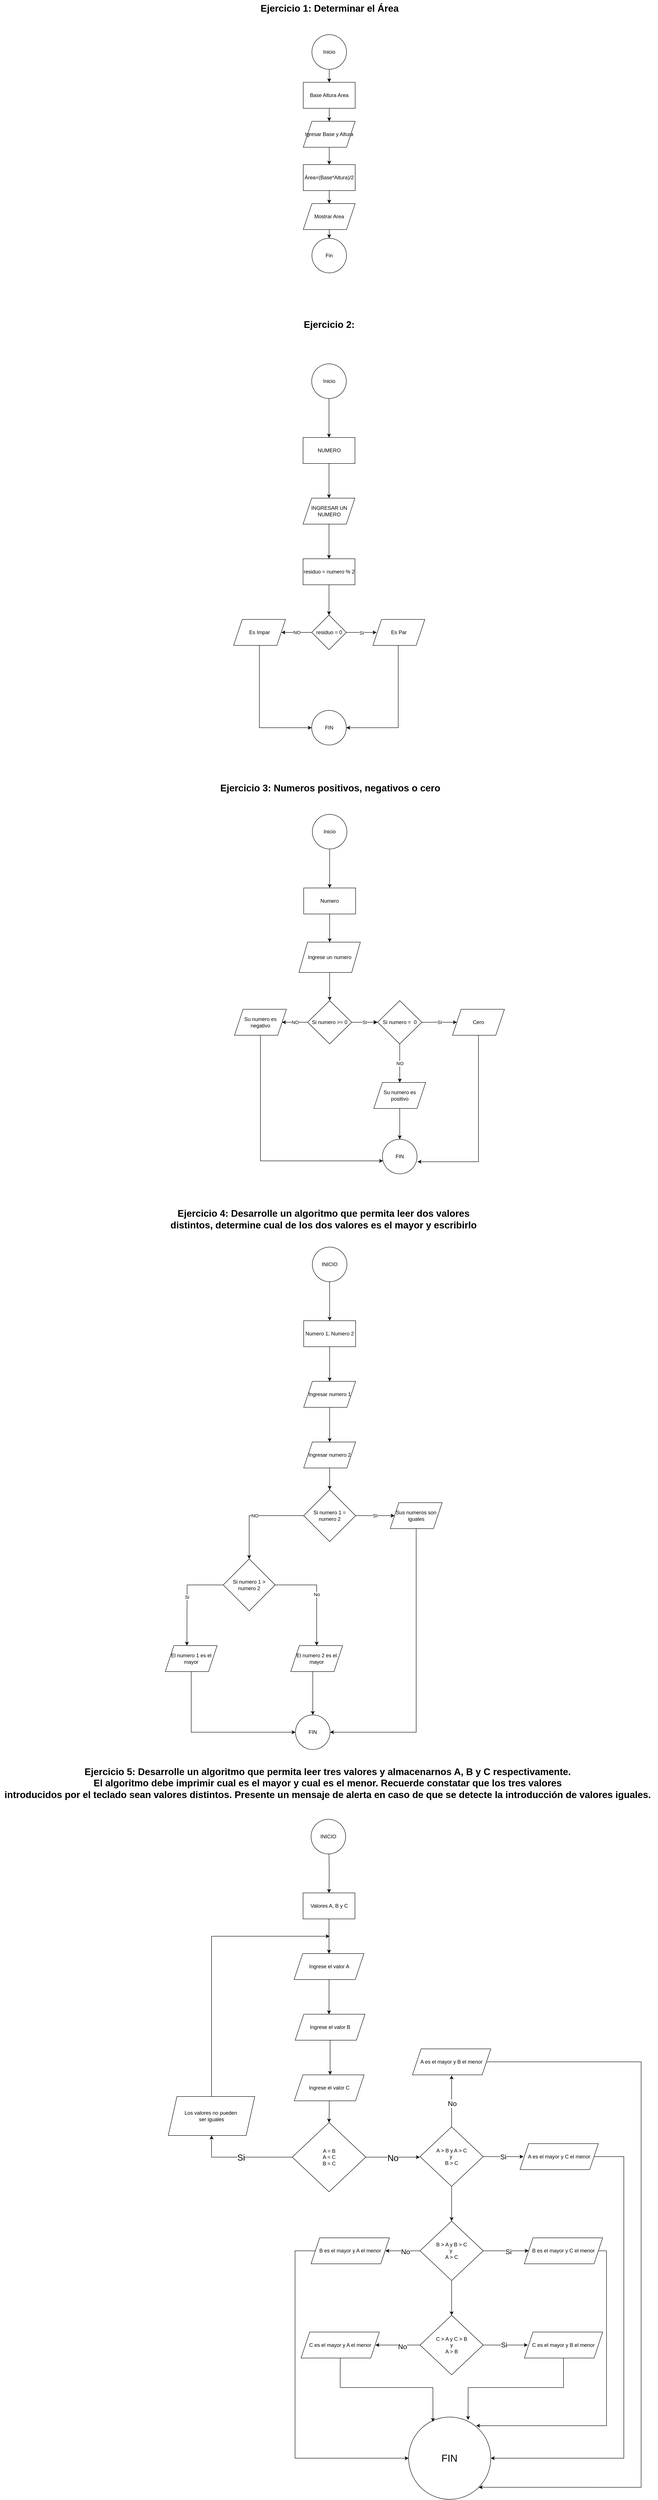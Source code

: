 <mxfile version="24.7.16">
  <diagram name="Página-1" id="diP-O9pLG7JxzAGupc3B">
    <mxGraphModel dx="1437" dy="1999" grid="1" gridSize="10" guides="1" tooltips="1" connect="1" arrows="1" fold="1" page="1" pageScale="1" pageWidth="827" pageHeight="1169" math="0" shadow="0">
      <root>
        <mxCell id="0" />
        <mxCell id="1" parent="0" />
        <mxCell id="6evMOSts6bq80Mxan7AQ-4" value="" style="edgeStyle=orthogonalEdgeStyle;rounded=0;orthogonalLoop=1;jettySize=auto;html=1;" parent="1" source="6evMOSts6bq80Mxan7AQ-2" target="6evMOSts6bq80Mxan7AQ-3" edge="1">
          <mxGeometry relative="1" as="geometry" />
        </mxCell>
        <mxCell id="6evMOSts6bq80Mxan7AQ-2" value="&lt;font style=&quot;vertical-align: inherit;&quot;&gt;&lt;font style=&quot;vertical-align: inherit;&quot;&gt;Inicio&lt;/font&gt;&lt;/font&gt;" style="ellipse;whiteSpace=wrap;html=1;aspect=fixed;" parent="1" vertex="1">
          <mxGeometry x="799" y="-1040" width="80" height="80" as="geometry" />
        </mxCell>
        <mxCell id="6evMOSts6bq80Mxan7AQ-6" value="" style="edgeStyle=orthogonalEdgeStyle;rounded=0;orthogonalLoop=1;jettySize=auto;html=1;" parent="1" source="6evMOSts6bq80Mxan7AQ-3" target="6evMOSts6bq80Mxan7AQ-5" edge="1">
          <mxGeometry relative="1" as="geometry" />
        </mxCell>
        <mxCell id="6evMOSts6bq80Mxan7AQ-3" value="&lt;font style=&quot;vertical-align: inherit;&quot;&gt;&lt;font style=&quot;vertical-align: inherit;&quot;&gt;Base Altura Area&lt;/font&gt;&lt;/font&gt;" style="whiteSpace=wrap;html=1;" parent="1" vertex="1">
          <mxGeometry x="779" y="-930" width="120" height="60" as="geometry" />
        </mxCell>
        <mxCell id="6evMOSts6bq80Mxan7AQ-8" value="" style="edgeStyle=orthogonalEdgeStyle;rounded=0;orthogonalLoop=1;jettySize=auto;html=1;" parent="1" source="6evMOSts6bq80Mxan7AQ-5" target="6evMOSts6bq80Mxan7AQ-7" edge="1">
          <mxGeometry relative="1" as="geometry" />
        </mxCell>
        <mxCell id="6evMOSts6bq80Mxan7AQ-5" value="&lt;font style=&quot;vertical-align: inherit;&quot;&gt;&lt;font style=&quot;vertical-align: inherit;&quot;&gt;Igresar Base y Altura&lt;/font&gt;&lt;/font&gt;" style="shape=parallelogram;perimeter=parallelogramPerimeter;whiteSpace=wrap;html=1;fixedSize=1;" parent="1" vertex="1">
          <mxGeometry x="779" y="-840" width="120" height="60" as="geometry" />
        </mxCell>
        <mxCell id="6evMOSts6bq80Mxan7AQ-10" value="" style="edgeStyle=orthogonalEdgeStyle;rounded=0;orthogonalLoop=1;jettySize=auto;html=1;" parent="1" source="6evMOSts6bq80Mxan7AQ-7" target="6evMOSts6bq80Mxan7AQ-9" edge="1">
          <mxGeometry relative="1" as="geometry" />
        </mxCell>
        <mxCell id="6evMOSts6bq80Mxan7AQ-7" value="&lt;font style=&quot;vertical-align: inherit;&quot;&gt;&lt;font style=&quot;vertical-align: inherit;&quot;&gt;&lt;font style=&quot;vertical-align: inherit;&quot;&gt;&lt;font style=&quot;vertical-align: inherit;&quot;&gt;&lt;font style=&quot;vertical-align: inherit;&quot;&gt;&lt;font style=&quot;vertical-align: inherit;&quot;&gt;Área=(Base*Altura)/2&lt;/font&gt;&lt;/font&gt;&lt;/font&gt;&lt;/font&gt;&lt;/font&gt;&lt;/font&gt;" style="whiteSpace=wrap;html=1;" parent="1" vertex="1">
          <mxGeometry x="779" y="-740" width="120" height="60" as="geometry" />
        </mxCell>
        <mxCell id="6evMOSts6bq80Mxan7AQ-12" value="" style="edgeStyle=orthogonalEdgeStyle;rounded=0;orthogonalLoop=1;jettySize=auto;html=1;" parent="1" source="6evMOSts6bq80Mxan7AQ-9" edge="1">
          <mxGeometry relative="1" as="geometry">
            <mxPoint x="839" y="-570" as="targetPoint" />
          </mxGeometry>
        </mxCell>
        <mxCell id="6evMOSts6bq80Mxan7AQ-9" value="&lt;font style=&quot;vertical-align: inherit;&quot;&gt;&lt;font style=&quot;vertical-align: inherit;&quot;&gt;Mostrar Area&lt;/font&gt;&lt;/font&gt;" style="shape=parallelogram;perimeter=parallelogramPerimeter;whiteSpace=wrap;html=1;fixedSize=1;" parent="1" vertex="1">
          <mxGeometry x="779" y="-650" width="120" height="60" as="geometry" />
        </mxCell>
        <mxCell id="6evMOSts6bq80Mxan7AQ-11" value="&lt;font style=&quot;vertical-align: inherit;&quot;&gt;&lt;font style=&quot;vertical-align: inherit;&quot;&gt;Fin&lt;/font&gt;&lt;/font&gt;" style="ellipse;whiteSpace=wrap;html=1;" parent="1" vertex="1">
          <mxGeometry x="799" y="-570" width="80" height="80" as="geometry" />
        </mxCell>
        <mxCell id="YR5uZv47MiNPMvW6iYIs-2" value="" style="edgeStyle=orthogonalEdgeStyle;rounded=0;orthogonalLoop=1;jettySize=auto;html=1;" parent="1" source="6evMOSts6bq80Mxan7AQ-14" target="YR5uZv47MiNPMvW6iYIs-1" edge="1">
          <mxGeometry relative="1" as="geometry" />
        </mxCell>
        <mxCell id="6evMOSts6bq80Mxan7AQ-14" value="Inicio" style="ellipse;whiteSpace=wrap;html=1;aspect=fixed;" parent="1" vertex="1">
          <mxGeometry x="798.5" y="-280" width="80" height="80" as="geometry" />
        </mxCell>
        <mxCell id="YR5uZv47MiNPMvW6iYIs-4" value="" style="edgeStyle=orthogonalEdgeStyle;rounded=0;orthogonalLoop=1;jettySize=auto;html=1;" parent="1" source="YR5uZv47MiNPMvW6iYIs-1" target="YR5uZv47MiNPMvW6iYIs-3" edge="1">
          <mxGeometry relative="1" as="geometry" />
        </mxCell>
        <mxCell id="YR5uZv47MiNPMvW6iYIs-1" value="&lt;font style=&quot;vertical-align: inherit;&quot;&gt;&lt;font style=&quot;vertical-align: inherit;&quot;&gt;NUMERO&lt;/font&gt;&lt;/font&gt;" style="whiteSpace=wrap;html=1;" parent="1" vertex="1">
          <mxGeometry x="778.5" y="-110" width="120" height="60" as="geometry" />
        </mxCell>
        <mxCell id="YR5uZv47MiNPMvW6iYIs-6" value="" style="edgeStyle=orthogonalEdgeStyle;rounded=0;orthogonalLoop=1;jettySize=auto;html=1;" parent="1" source="YR5uZv47MiNPMvW6iYIs-3" target="YR5uZv47MiNPMvW6iYIs-5" edge="1">
          <mxGeometry relative="1" as="geometry" />
        </mxCell>
        <mxCell id="YR5uZv47MiNPMvW6iYIs-3" value="&lt;font style=&quot;vertical-align: inherit;&quot;&gt;&lt;font style=&quot;vertical-align: inherit;&quot;&gt;INGRESAR UN NUMERO&lt;/font&gt;&lt;/font&gt;" style="shape=parallelogram;perimeter=parallelogramPerimeter;whiteSpace=wrap;html=1;fixedSize=1;" parent="1" vertex="1">
          <mxGeometry x="778.5" y="30" width="120" height="60" as="geometry" />
        </mxCell>
        <mxCell id="YR5uZv47MiNPMvW6iYIs-8" value="" style="edgeStyle=orthogonalEdgeStyle;rounded=0;orthogonalLoop=1;jettySize=auto;html=1;" parent="1" source="YR5uZv47MiNPMvW6iYIs-5" target="YR5uZv47MiNPMvW6iYIs-7" edge="1">
          <mxGeometry relative="1" as="geometry" />
        </mxCell>
        <mxCell id="YR5uZv47MiNPMvW6iYIs-5" value="&lt;font style=&quot;vertical-align: inherit;&quot;&gt;&lt;font style=&quot;vertical-align: inherit;&quot;&gt;residuo = numero % 2&lt;/font&gt;&lt;/font&gt;" style="whiteSpace=wrap;html=1;" parent="1" vertex="1">
          <mxGeometry x="778.5" y="170" width="120" height="60" as="geometry" />
        </mxCell>
        <mxCell id="YR5uZv47MiNPMvW6iYIs-10" value="&lt;font style=&quot;vertical-align: inherit;&quot;&gt;&lt;font style=&quot;vertical-align: inherit;&quot;&gt;NO&lt;/font&gt;&lt;/font&gt;" style="edgeStyle=orthogonalEdgeStyle;rounded=0;orthogonalLoop=1;jettySize=auto;html=1;" parent="1" source="YR5uZv47MiNPMvW6iYIs-7" edge="1">
          <mxGeometry relative="1" as="geometry">
            <mxPoint x="728.5" y="340" as="targetPoint" />
          </mxGeometry>
        </mxCell>
        <mxCell id="YR5uZv47MiNPMvW6iYIs-12" value="&lt;font style=&quot;vertical-align: inherit;&quot;&gt;&lt;font style=&quot;vertical-align: inherit;&quot;&gt;SI&lt;/font&gt;&lt;/font&gt;" style="edgeStyle=orthogonalEdgeStyle;rounded=0;orthogonalLoop=1;jettySize=auto;html=1;" parent="1" source="YR5uZv47MiNPMvW6iYIs-7" edge="1">
          <mxGeometry relative="1" as="geometry">
            <mxPoint x="948.5" y="340" as="targetPoint" />
          </mxGeometry>
        </mxCell>
        <mxCell id="YR5uZv47MiNPMvW6iYIs-7" value="&lt;font style=&quot;vertical-align: inherit;&quot;&gt;&lt;font style=&quot;vertical-align: inherit;&quot;&gt;residuo = 0&lt;/font&gt;&lt;/font&gt;" style="rhombus;whiteSpace=wrap;html=1;" parent="1" vertex="1">
          <mxGeometry x="798.5" y="300" width="80" height="80" as="geometry" />
        </mxCell>
        <mxCell id="YR5uZv47MiNPMvW6iYIs-14" value="" style="edgeStyle=orthogonalEdgeStyle;rounded=0;orthogonalLoop=1;jettySize=auto;html=1;" parent="1" target="YR5uZv47MiNPMvW6iYIs-13" edge="1">
          <mxGeometry relative="1" as="geometry">
            <Array as="points">
              <mxPoint x="677.5" y="560" />
            </Array>
            <mxPoint x="677.5" y="370" as="sourcePoint" />
          </mxGeometry>
        </mxCell>
        <mxCell id="YR5uZv47MiNPMvW6iYIs-9" value="&lt;font style=&quot;vertical-align: inherit;&quot;&gt;&lt;font style=&quot;vertical-align: inherit;&quot;&gt;Es Impar&lt;/font&gt;&lt;/font&gt;" style="shape=parallelogram;perimeter=parallelogramPerimeter;whiteSpace=wrap;html=1;fixedSize=1;" parent="1" vertex="1">
          <mxGeometry x="618" y="310" width="120" height="60" as="geometry" />
        </mxCell>
        <mxCell id="YR5uZv47MiNPMvW6iYIs-15" style="edgeStyle=orthogonalEdgeStyle;rounded=0;orthogonalLoop=1;jettySize=auto;html=1;exitX=0.5;exitY=1;exitDx=0;exitDy=0;entryX=1;entryY=0.5;entryDx=0;entryDy=0;" parent="1" target="YR5uZv47MiNPMvW6iYIs-13" edge="1">
          <mxGeometry relative="1" as="geometry">
            <mxPoint x="897.5" y="570" as="targetPoint" />
            <mxPoint x="998.5" y="370" as="sourcePoint" />
            <Array as="points">
              <mxPoint x="999" y="560" />
            </Array>
          </mxGeometry>
        </mxCell>
        <mxCell id="YR5uZv47MiNPMvW6iYIs-11" value="&lt;font style=&quot;vertical-align: inherit;&quot;&gt;&lt;font style=&quot;vertical-align: inherit;&quot;&gt;Es Par&lt;/font&gt;&lt;/font&gt;" style="shape=parallelogram;perimeter=parallelogramPerimeter;whiteSpace=wrap;html=1;fixedSize=1;" parent="1" vertex="1">
          <mxGeometry x="940" y="310" width="120" height="60" as="geometry" />
        </mxCell>
        <mxCell id="YR5uZv47MiNPMvW6iYIs-13" value="FIN" style="ellipse;whiteSpace=wrap;html=1;" parent="1" vertex="1">
          <mxGeometry x="798.5" y="520" width="80" height="80" as="geometry" />
        </mxCell>
        <mxCell id="YR5uZv47MiNPMvW6iYIs-19" value="" style="edgeStyle=orthogonalEdgeStyle;rounded=0;orthogonalLoop=1;jettySize=auto;html=1;" parent="1" source="YR5uZv47MiNPMvW6iYIs-16" target="YR5uZv47MiNPMvW6iYIs-18" edge="1">
          <mxGeometry relative="1" as="geometry" />
        </mxCell>
        <mxCell id="YR5uZv47MiNPMvW6iYIs-16" value="&lt;font style=&quot;vertical-align: inherit;&quot;&gt;&lt;font style=&quot;vertical-align: inherit;&quot;&gt;Inicio&lt;/font&gt;&lt;/font&gt;" style="ellipse;whiteSpace=wrap;html=1;aspect=fixed;" parent="1" vertex="1">
          <mxGeometry x="800" y="760" width="80" height="80" as="geometry" />
        </mxCell>
        <mxCell id="YR5uZv47MiNPMvW6iYIs-17" value="&lt;font style=&quot;vertical-align: inherit;&quot;&gt;&lt;font style=&quot;vertical-align: inherit; font-size: 22px;&quot;&gt;&lt;b&gt;&lt;font style=&quot;vertical-align: inherit; font-size: 22px;&quot;&gt;&lt;font style=&quot;vertical-align: inherit; font-size: 22px;&quot;&gt;Ejercicio 3: Numeros positivos, negativos o cero&lt;/font&gt;&lt;/font&gt;&lt;/b&gt;&lt;/font&gt;&lt;/font&gt;" style="text;html=1;align=center;verticalAlign=middle;resizable=0;points=[];autosize=1;strokeColor=none;fillColor=none;strokeWidth=8;" parent="1" vertex="1">
          <mxGeometry x="576" y="680" width="530" height="40" as="geometry" />
        </mxCell>
        <mxCell id="YR5uZv47MiNPMvW6iYIs-22" value="" style="edgeStyle=orthogonalEdgeStyle;rounded=0;orthogonalLoop=1;jettySize=auto;html=1;" parent="1" source="YR5uZv47MiNPMvW6iYIs-18" target="YR5uZv47MiNPMvW6iYIs-21" edge="1">
          <mxGeometry relative="1" as="geometry" />
        </mxCell>
        <mxCell id="YR5uZv47MiNPMvW6iYIs-18" value="Numero" style="whiteSpace=wrap;html=1;" parent="1" vertex="1">
          <mxGeometry x="780" y="930" width="120" height="60" as="geometry" />
        </mxCell>
        <mxCell id="YR5uZv47MiNPMvW6iYIs-26" value="" style="edgeStyle=orthogonalEdgeStyle;rounded=0;orthogonalLoop=1;jettySize=auto;html=1;" parent="1" source="YR5uZv47MiNPMvW6iYIs-21" target="YR5uZv47MiNPMvW6iYIs-25" edge="1">
          <mxGeometry relative="1" as="geometry" />
        </mxCell>
        <mxCell id="YR5uZv47MiNPMvW6iYIs-21" value="Ingrese un numero" style="shape=parallelogram;perimeter=parallelogramPerimeter;whiteSpace=wrap;html=1;fixedSize=1;" parent="1" vertex="1">
          <mxGeometry x="769" y="1055" width="142" height="70" as="geometry" />
        </mxCell>
        <mxCell id="YR5uZv47MiNPMvW6iYIs-28" value="" style="edgeStyle=orthogonalEdgeStyle;rounded=0;orthogonalLoop=1;jettySize=auto;html=1;" parent="1" source="YR5uZv47MiNPMvW6iYIs-25" edge="1">
          <mxGeometry relative="1" as="geometry">
            <mxPoint x="950" y="1240" as="targetPoint" />
          </mxGeometry>
        </mxCell>
        <mxCell id="YR5uZv47MiNPMvW6iYIs-30" value="NO" style="edgeStyle=orthogonalEdgeStyle;rounded=0;orthogonalLoop=1;jettySize=auto;html=1;" parent="1" source="YR5uZv47MiNPMvW6iYIs-25" target="YR5uZv47MiNPMvW6iYIs-29" edge="1">
          <mxGeometry relative="1" as="geometry" />
        </mxCell>
        <mxCell id="YR5uZv47MiNPMvW6iYIs-34" value="SI" style="edgeStyle=orthogonalEdgeStyle;rounded=0;orthogonalLoop=1;jettySize=auto;html=1;" parent="1" source="YR5uZv47MiNPMvW6iYIs-25" target="YR5uZv47MiNPMvW6iYIs-33" edge="1">
          <mxGeometry relative="1" as="geometry" />
        </mxCell>
        <mxCell id="YR5uZv47MiNPMvW6iYIs-25" value="Si numero &amp;gt;= 0" style="rhombus;whiteSpace=wrap;html=1;" parent="1" vertex="1">
          <mxGeometry x="789" y="1190" width="102" height="100" as="geometry" />
        </mxCell>
        <mxCell id="YR5uZv47MiNPMvW6iYIs-32" value="" style="edgeStyle=orthogonalEdgeStyle;rounded=0;orthogonalLoop=1;jettySize=auto;html=1;" parent="1" source="YR5uZv47MiNPMvW6iYIs-29" target="YR5uZv47MiNPMvW6iYIs-31" edge="1">
          <mxGeometry relative="1" as="geometry">
            <Array as="points">
              <mxPoint x="680" y="1560" />
            </Array>
          </mxGeometry>
        </mxCell>
        <mxCell id="YR5uZv47MiNPMvW6iYIs-29" value="Su numero es negativo" style="shape=parallelogram;perimeter=parallelogramPerimeter;whiteSpace=wrap;html=1;fixedSize=1;" parent="1" vertex="1">
          <mxGeometry x="620" y="1210" width="120" height="60" as="geometry" />
        </mxCell>
        <mxCell id="YR5uZv47MiNPMvW6iYIs-31" value="FIN" style="ellipse;whiteSpace=wrap;html=1;" parent="1" vertex="1">
          <mxGeometry x="962" y="1510" width="80" height="80" as="geometry" />
        </mxCell>
        <mxCell id="YR5uZv47MiNPMvW6iYIs-36" value="SI" style="edgeStyle=orthogonalEdgeStyle;rounded=0;orthogonalLoop=1;jettySize=auto;html=1;" parent="1" source="YR5uZv47MiNPMvW6iYIs-33" target="YR5uZv47MiNPMvW6iYIs-35" edge="1">
          <mxGeometry relative="1" as="geometry" />
        </mxCell>
        <mxCell id="YR5uZv47MiNPMvW6iYIs-38" value="NO" style="edgeStyle=orthogonalEdgeStyle;rounded=0;orthogonalLoop=1;jettySize=auto;html=1;" parent="1" source="YR5uZv47MiNPMvW6iYIs-33" target="YR5uZv47MiNPMvW6iYIs-37" edge="1">
          <mxGeometry relative="1" as="geometry" />
        </mxCell>
        <mxCell id="YR5uZv47MiNPMvW6iYIs-33" value="Si numero =&amp;nbsp; 0" style="rhombus;whiteSpace=wrap;html=1;" parent="1" vertex="1">
          <mxGeometry x="951" y="1190" width="102" height="100" as="geometry" />
        </mxCell>
        <mxCell id="YR5uZv47MiNPMvW6iYIs-35" value="Cero" style="shape=parallelogram;perimeter=parallelogramPerimeter;whiteSpace=wrap;html=1;fixedSize=1;" parent="1" vertex="1">
          <mxGeometry x="1124" y="1210" width="120" height="60" as="geometry" />
        </mxCell>
        <mxCell id="YR5uZv47MiNPMvW6iYIs-39" value="" style="edgeStyle=orthogonalEdgeStyle;rounded=0;orthogonalLoop=1;jettySize=auto;html=1;" parent="1" source="YR5uZv47MiNPMvW6iYIs-37" target="YR5uZv47MiNPMvW6iYIs-31" edge="1">
          <mxGeometry relative="1" as="geometry" />
        </mxCell>
        <mxCell id="YR5uZv47MiNPMvW6iYIs-37" value="Su numero es positivo" style="shape=parallelogram;perimeter=parallelogramPerimeter;whiteSpace=wrap;html=1;fixedSize=1;" parent="1" vertex="1">
          <mxGeometry x="942" y="1379" width="120" height="60" as="geometry" />
        </mxCell>
        <mxCell id="YR5uZv47MiNPMvW6iYIs-40" style="edgeStyle=orthogonalEdgeStyle;rounded=0;orthogonalLoop=1;jettySize=auto;html=1;exitX=0.5;exitY=1;exitDx=0;exitDy=0;entryX=1.013;entryY=0.65;entryDx=0;entryDy=0;entryPerimeter=0;" parent="1" source="YR5uZv47MiNPMvW6iYIs-35" target="YR5uZv47MiNPMvW6iYIs-31" edge="1">
          <mxGeometry relative="1" as="geometry" />
        </mxCell>
        <mxCell id="YR5uZv47MiNPMvW6iYIs-41" value="&lt;b style=&quot;font-size: 22px;&quot;&gt;&lt;font style=&quot;font-size: 22px;&quot;&gt;&lt;font style=&quot;vertical-align: inherit; font-size: 22px;&quot;&gt;&lt;font style=&quot;vertical-align: inherit; font-size: 22px;&quot;&gt;Ejercicio 1: Determinar el Área&lt;/font&gt;&lt;/font&gt;&lt;/font&gt;&lt;/b&gt;" style="text;html=1;align=center;verticalAlign=middle;whiteSpace=wrap;rounded=0;" parent="1" vertex="1">
          <mxGeometry x="667" y="-1120" width="346" height="40" as="geometry" />
        </mxCell>
        <mxCell id="YR5uZv47MiNPMvW6iYIs-42" value="&lt;b style=&quot;font-size: 22px;&quot;&gt;&lt;font style=&quot;font-size: 22px;&quot;&gt;&lt;font style=&quot;vertical-align: inherit; font-size: 22px;&quot;&gt;&lt;font style=&quot;vertical-align: inherit; font-size: 22px;&quot;&gt;Ejercicio 4: Desarrolle un algoritmo que permita leer dos valores distintos, determine cual de los dos valores es el mayor y escribirlo&lt;/font&gt;&lt;/font&gt;&lt;/font&gt;&lt;/b&gt;" style="text;html=1;align=center;verticalAlign=middle;whiteSpace=wrap;rounded=0;" parent="1" vertex="1">
          <mxGeometry x="470" y="1680" width="712" height="30" as="geometry" />
        </mxCell>
        <mxCell id="YR5uZv47MiNPMvW6iYIs-47" value="" style="edgeStyle=orthogonalEdgeStyle;rounded=0;orthogonalLoop=1;jettySize=auto;html=1;" parent="1" source="YR5uZv47MiNPMvW6iYIs-45" target="YR5uZv47MiNPMvW6iYIs-46" edge="1">
          <mxGeometry relative="1" as="geometry" />
        </mxCell>
        <mxCell id="YR5uZv47MiNPMvW6iYIs-45" value="INICIO" style="ellipse;whiteSpace=wrap;html=1;aspect=fixed;" parent="1" vertex="1">
          <mxGeometry x="800" y="1759" width="80" height="80" as="geometry" />
        </mxCell>
        <mxCell id="YR5uZv47MiNPMvW6iYIs-49" value="" style="edgeStyle=orthogonalEdgeStyle;rounded=0;orthogonalLoop=1;jettySize=auto;html=1;" parent="1" source="YR5uZv47MiNPMvW6iYIs-46" target="YR5uZv47MiNPMvW6iYIs-48" edge="1">
          <mxGeometry relative="1" as="geometry" />
        </mxCell>
        <mxCell id="YR5uZv47MiNPMvW6iYIs-46" value="Numero 1, Numero 2" style="whiteSpace=wrap;html=1;" parent="1" vertex="1">
          <mxGeometry x="780" y="1929" width="120" height="60" as="geometry" />
        </mxCell>
        <mxCell id="YR5uZv47MiNPMvW6iYIs-51" value="" style="edgeStyle=orthogonalEdgeStyle;rounded=0;orthogonalLoop=1;jettySize=auto;html=1;" parent="1" source="YR5uZv47MiNPMvW6iYIs-48" target="YR5uZv47MiNPMvW6iYIs-50" edge="1">
          <mxGeometry relative="1" as="geometry" />
        </mxCell>
        <mxCell id="YR5uZv47MiNPMvW6iYIs-48" value="Ingresar numero 1" style="shape=parallelogram;perimeter=parallelogramPerimeter;whiteSpace=wrap;html=1;fixedSize=1;" parent="1" vertex="1">
          <mxGeometry x="780" y="2069" width="120" height="60" as="geometry" />
        </mxCell>
        <mxCell id="YR5uZv47MiNPMvW6iYIs-53" value="" style="edgeStyle=orthogonalEdgeStyle;rounded=0;orthogonalLoop=1;jettySize=auto;html=1;" parent="1" source="YR5uZv47MiNPMvW6iYIs-50" target="YR5uZv47MiNPMvW6iYIs-52" edge="1">
          <mxGeometry relative="1" as="geometry" />
        </mxCell>
        <mxCell id="YR5uZv47MiNPMvW6iYIs-50" value="Ingresar numero 2" style="shape=parallelogram;perimeter=parallelogramPerimeter;whiteSpace=wrap;html=1;fixedSize=1;" parent="1" vertex="1">
          <mxGeometry x="780" y="2209" width="120" height="60" as="geometry" />
        </mxCell>
        <mxCell id="YR5uZv47MiNPMvW6iYIs-55" value="SI" style="edgeStyle=orthogonalEdgeStyle;rounded=0;orthogonalLoop=1;jettySize=auto;html=1;" parent="1" source="YR5uZv47MiNPMvW6iYIs-52" target="YR5uZv47MiNPMvW6iYIs-54" edge="1">
          <mxGeometry relative="1" as="geometry" />
        </mxCell>
        <mxCell id="YR5uZv47MiNPMvW6iYIs-57" value="NO" style="edgeStyle=orthogonalEdgeStyle;rounded=0;orthogonalLoop=1;jettySize=auto;html=1;" parent="1" source="YR5uZv47MiNPMvW6iYIs-52" target="YR5uZv47MiNPMvW6iYIs-56" edge="1">
          <mxGeometry relative="1" as="geometry" />
        </mxCell>
        <mxCell id="YR5uZv47MiNPMvW6iYIs-52" value="Si numero 1 = numero 2" style="rhombus;whiteSpace=wrap;html=1;" parent="1" vertex="1">
          <mxGeometry x="780" y="2319" width="120" height="120" as="geometry" />
        </mxCell>
        <mxCell id="YR5uZv47MiNPMvW6iYIs-69" style="edgeStyle=orthogonalEdgeStyle;rounded=0;orthogonalLoop=1;jettySize=auto;html=1;exitX=0.5;exitY=1;exitDx=0;exitDy=0;entryX=1;entryY=0.5;entryDx=0;entryDy=0;" parent="1" source="YR5uZv47MiNPMvW6iYIs-54" target="YR5uZv47MiNPMvW6iYIs-62" edge="1">
          <mxGeometry relative="1" as="geometry" />
        </mxCell>
        <mxCell id="YR5uZv47MiNPMvW6iYIs-54" value="Sus numeros son iguales" style="shape=parallelogram;perimeter=parallelogramPerimeter;whiteSpace=wrap;html=1;fixedSize=1;" parent="1" vertex="1">
          <mxGeometry x="980" y="2349" width="120" height="60" as="geometry" />
        </mxCell>
        <mxCell id="YR5uZv47MiNPMvW6iYIs-59" value="Si" style="edgeStyle=orthogonalEdgeStyle;rounded=0;orthogonalLoop=1;jettySize=auto;html=1;" parent="1" source="YR5uZv47MiNPMvW6iYIs-56" edge="1">
          <mxGeometry relative="1" as="geometry">
            <mxPoint x="510" y="2679" as="targetPoint" />
          </mxGeometry>
        </mxCell>
        <mxCell id="YR5uZv47MiNPMvW6iYIs-61" value="No" style="edgeStyle=orthogonalEdgeStyle;rounded=0;orthogonalLoop=1;jettySize=auto;html=1;" parent="1" source="YR5uZv47MiNPMvW6iYIs-56" target="YR5uZv47MiNPMvW6iYIs-60" edge="1">
          <mxGeometry relative="1" as="geometry" />
        </mxCell>
        <mxCell id="YR5uZv47MiNPMvW6iYIs-56" value="Si numero 1 &amp;gt; numero 2" style="rhombus;whiteSpace=wrap;html=1;" parent="1" vertex="1">
          <mxGeometry x="594" y="2479" width="120" height="120" as="geometry" />
        </mxCell>
        <mxCell id="YR5uZv47MiNPMvW6iYIs-63" value="" style="edgeStyle=orthogonalEdgeStyle;rounded=0;orthogonalLoop=1;jettySize=auto;html=1;" parent="1" target="YR5uZv47MiNPMvW6iYIs-62" edge="1">
          <mxGeometry relative="1" as="geometry">
            <Array as="points">
              <mxPoint x="520" y="2879" />
            </Array>
            <mxPoint x="520" y="2739" as="sourcePoint" />
          </mxGeometry>
        </mxCell>
        <mxCell id="YR5uZv47MiNPMvW6iYIs-58" value="El numero 1 es el mayor" style="shape=parallelogram;perimeter=parallelogramPerimeter;whiteSpace=wrap;html=1;fixedSize=1;" parent="1" vertex="1">
          <mxGeometry x="460" y="2679" width="120" height="60" as="geometry" />
        </mxCell>
        <mxCell id="YR5uZv47MiNPMvW6iYIs-68" value="" style="edgeStyle=orthogonalEdgeStyle;rounded=0;orthogonalLoop=1;jettySize=auto;html=1;" parent="1" source="YR5uZv47MiNPMvW6iYIs-60" target="YR5uZv47MiNPMvW6iYIs-62" edge="1">
          <mxGeometry relative="1" as="geometry">
            <Array as="points">
              <mxPoint x="801" y="2759" />
              <mxPoint x="801" y="2759" />
            </Array>
          </mxGeometry>
        </mxCell>
        <mxCell id="YR5uZv47MiNPMvW6iYIs-60" value="El numero 2 es el mayor" style="shape=parallelogram;perimeter=parallelogramPerimeter;whiteSpace=wrap;html=1;fixedSize=1;" parent="1" vertex="1">
          <mxGeometry x="750" y="2679" width="120" height="60" as="geometry" />
        </mxCell>
        <mxCell id="YR5uZv47MiNPMvW6iYIs-62" value="FIN" style="ellipse;whiteSpace=wrap;html=1;" parent="1" vertex="1">
          <mxGeometry x="761" y="2839" width="80" height="80" as="geometry" />
        </mxCell>
        <mxCell id="YR5uZv47MiNPMvW6iYIs-72" value="" style="edgeStyle=orthogonalEdgeStyle;rounded=0;orthogonalLoop=1;jettySize=auto;html=1;" parent="1" target="YR5uZv47MiNPMvW6iYIs-71" edge="1">
          <mxGeometry relative="1" as="geometry">
            <mxPoint x="838.5" y="3160" as="sourcePoint" />
          </mxGeometry>
        </mxCell>
        <mxCell id="YR5uZv47MiNPMvW6iYIs-70" value="INICIO" style="ellipse;whiteSpace=wrap;html=1;aspect=fixed;" parent="1" vertex="1">
          <mxGeometry x="797" y="3080" width="80" height="80" as="geometry" />
        </mxCell>
        <mxCell id="A9L-10VFelwN_b7H79AT-4" value="" style="edgeStyle=orthogonalEdgeStyle;rounded=0;orthogonalLoop=1;jettySize=auto;html=1;" parent="1" source="YR5uZv47MiNPMvW6iYIs-71" target="A9L-10VFelwN_b7H79AT-3" edge="1">
          <mxGeometry relative="1" as="geometry" />
        </mxCell>
        <mxCell id="YR5uZv47MiNPMvW6iYIs-71" value="Valores A, B y C" style="whiteSpace=wrap;html=1;" parent="1" vertex="1">
          <mxGeometry x="778.5" y="3250" width="120" height="60" as="geometry" />
        </mxCell>
        <mxCell id="A9L-10VFelwN_b7H79AT-1" value="&lt;div style=&quot;font-size: 22px;&quot;&gt;&lt;b&gt;&lt;font style=&quot;font-size: 22px;&quot;&gt;Ejercicio 5: Desarrolle un algoritmo que permita leer tres valores y almacenarnos A, B y C respectivamente.&amp;nbsp;&lt;/font&gt;&lt;/b&gt;&lt;/div&gt;&lt;div style=&quot;font-size: 22px;&quot;&gt;&lt;b&gt;&lt;font style=&quot;font-size: 22px;&quot;&gt;El algoritmo debe imprimir cual es el mayor y cual es el menor. Recuerde constatar que los tres valores&amp;nbsp;&lt;/font&gt;&lt;/b&gt;&lt;/div&gt;&lt;div style=&quot;&quot;&gt;&lt;span style=&quot;font-size: 22px;&quot;&gt;&lt;b&gt;introducidos&lt;/b&gt;&lt;/span&gt;&lt;b style=&quot;font-size: 22px;&quot;&gt;&lt;font style=&quot;font-size: 22px;&quot;&gt;&amp;nbsp;por el teclado sean valores distintos.&amp;nbsp;&lt;/font&gt;&lt;/b&gt;&lt;b style=&quot;font-size: 22px;&quot;&gt;Presente un mensaje de alerta en caso de que se detecte la introducción de valores iguales.&amp;nbsp;&lt;/b&gt;&lt;/div&gt;" style="text;html=1;align=center;verticalAlign=middle;resizable=0;points=[];autosize=1;strokeColor=none;fillColor=none;" parent="1" vertex="1">
          <mxGeometry x="78" y="2952" width="1520" height="90" as="geometry" />
        </mxCell>
        <mxCell id="A9L-10VFelwN_b7H79AT-7" value="" style="edgeStyle=orthogonalEdgeStyle;rounded=0;orthogonalLoop=1;jettySize=auto;html=1;" parent="1" source="A9L-10VFelwN_b7H79AT-3" edge="1">
          <mxGeometry relative="1" as="geometry">
            <mxPoint x="838.515" y="3530" as="targetPoint" />
          </mxGeometry>
        </mxCell>
        <mxCell id="A9L-10VFelwN_b7H79AT-3" value="Ingrese el valor A" style="shape=parallelogram;perimeter=parallelogramPerimeter;whiteSpace=wrap;html=1;fixedSize=1;" parent="1" vertex="1">
          <mxGeometry x="757.75" y="3390" width="161.5" height="60" as="geometry" />
        </mxCell>
        <mxCell id="A9L-10VFelwN_b7H79AT-10" value="" style="edgeStyle=orthogonalEdgeStyle;rounded=0;orthogonalLoop=1;jettySize=auto;html=1;" parent="1" source="A9L-10VFelwN_b7H79AT-8" edge="1">
          <mxGeometry relative="1" as="geometry">
            <mxPoint x="841.0" y="3670" as="targetPoint" />
          </mxGeometry>
        </mxCell>
        <mxCell id="A9L-10VFelwN_b7H79AT-8" value="Ingrese el valor B" style="shape=parallelogram;perimeter=parallelogramPerimeter;whiteSpace=wrap;html=1;fixedSize=1;" parent="1" vertex="1">
          <mxGeometry x="760.25" y="3530" width="161.5" height="60" as="geometry" />
        </mxCell>
        <mxCell id="A9L-10VFelwN_b7H79AT-20" style="edgeStyle=orthogonalEdgeStyle;rounded=0;orthogonalLoop=1;jettySize=auto;html=1;exitX=0.5;exitY=1;exitDx=0;exitDy=0;" parent="1" source="A9L-10VFelwN_b7H79AT-11" target="A9L-10VFelwN_b7H79AT-19" edge="1">
          <mxGeometry relative="1" as="geometry" />
        </mxCell>
        <mxCell id="A9L-10VFelwN_b7H79AT-11" value="Ingrese el valor C" style="shape=parallelogram;perimeter=parallelogramPerimeter;whiteSpace=wrap;html=1;fixedSize=1;" parent="1" vertex="1">
          <mxGeometry x="758.25" y="3670" width="161.5" height="60" as="geometry" />
        </mxCell>
        <mxCell id="A9L-10VFelwN_b7H79AT-23" value="&lt;font style=&quot;font-size: 20px;&quot;&gt;Si&lt;/font&gt;" style="edgeStyle=orthogonalEdgeStyle;rounded=0;orthogonalLoop=1;jettySize=auto;html=1;exitX=0;exitY=0.5;exitDx=0;exitDy=0;entryX=0.5;entryY=1;entryDx=0;entryDy=0;" parent="1" source="A9L-10VFelwN_b7H79AT-19" target="A9L-10VFelwN_b7H79AT-22" edge="1">
          <mxGeometry relative="1" as="geometry" />
        </mxCell>
        <mxCell id="A9L-10VFelwN_b7H79AT-27" value="&lt;font style=&quot;font-size: 20px;&quot;&gt;No&lt;/font&gt;" style="edgeStyle=orthogonalEdgeStyle;rounded=0;orthogonalLoop=1;jettySize=auto;html=1;" parent="1" source="A9L-10VFelwN_b7H79AT-19" edge="1">
          <mxGeometry relative="1" as="geometry">
            <mxPoint x="1048.5" y="3860" as="targetPoint" />
          </mxGeometry>
        </mxCell>
        <mxCell id="A9L-10VFelwN_b7H79AT-19" value="A = B&lt;div&gt;A = C&lt;/div&gt;&lt;div&gt;B = C&lt;/div&gt;" style="rhombus;whiteSpace=wrap;html=1;" parent="1" vertex="1">
          <mxGeometry x="753.5" y="3780" width="170" height="160" as="geometry" />
        </mxCell>
        <mxCell id="A9L-10VFelwN_b7H79AT-24" style="edgeStyle=orthogonalEdgeStyle;rounded=0;orthogonalLoop=1;jettySize=auto;html=1;exitX=0.5;exitY=0;exitDx=0;exitDy=0;" parent="1" source="A9L-10VFelwN_b7H79AT-22" edge="1">
          <mxGeometry relative="1" as="geometry">
            <mxPoint x="840" y="3350" as="targetPoint" />
            <Array as="points">
              <mxPoint x="567" y="3350" />
            </Array>
          </mxGeometry>
        </mxCell>
        <mxCell id="A9L-10VFelwN_b7H79AT-22" value="Los valores no pueden&amp;nbsp;&lt;div&gt;ser iguales&lt;/div&gt;" style="shape=parallelogram;perimeter=parallelogramPerimeter;whiteSpace=wrap;html=1;fixedSize=1;" parent="1" vertex="1">
          <mxGeometry x="467" y="3720" width="200" height="90" as="geometry" />
        </mxCell>
        <mxCell id="0owpBINJHQ_oUubCVYBU-30" value="" style="edgeStyle=orthogonalEdgeStyle;rounded=0;orthogonalLoop=1;jettySize=auto;html=1;" edge="1" parent="1" source="A9L-10VFelwN_b7H79AT-28">
          <mxGeometry relative="1" as="geometry">
            <mxPoint x="1121.905" y="3671.25" as="targetPoint" />
          </mxGeometry>
        </mxCell>
        <mxCell id="0owpBINJHQ_oUubCVYBU-64" value="&lt;font style=&quot;font-size: 16px;&quot;&gt;No&lt;/font&gt;" style="edgeLabel;html=1;align=center;verticalAlign=middle;resizable=0;points=[];" vertex="1" connectable="0" parent="0owpBINJHQ_oUubCVYBU-30">
          <mxGeometry x="-0.093" y="-1" relative="1" as="geometry">
            <mxPoint as="offset" />
          </mxGeometry>
        </mxCell>
        <mxCell id="0owpBINJHQ_oUubCVYBU-33" value="&lt;font style=&quot;font-size: 16px;&quot;&gt;Si&lt;/font&gt;" style="edgeStyle=orthogonalEdgeStyle;rounded=0;orthogonalLoop=1;jettySize=auto;html=1;" edge="1" parent="1" source="A9L-10VFelwN_b7H79AT-28">
          <mxGeometry x="-0.001" relative="1" as="geometry">
            <mxPoint x="1288.03" y="3858.829" as="targetPoint" />
            <mxPoint as="offset" />
          </mxGeometry>
        </mxCell>
        <mxCell id="0owpBINJHQ_oUubCVYBU-36" value="" style="edgeStyle=orthogonalEdgeStyle;rounded=0;orthogonalLoop=1;jettySize=auto;html=1;" edge="1" parent="1" source="A9L-10VFelwN_b7H79AT-28" target="0owpBINJHQ_oUubCVYBU-35">
          <mxGeometry relative="1" as="geometry" />
        </mxCell>
        <mxCell id="A9L-10VFelwN_b7H79AT-28" value="A &amp;gt; B y A &amp;gt; C&lt;div&gt;y&amp;nbsp;&lt;/div&gt;&lt;div&gt;B &amp;gt; C&lt;/div&gt;" style="rhombus;whiteSpace=wrap;html=1;" parent="1" vertex="1">
          <mxGeometry x="1048.88" y="3790" width="146.1" height="137.5" as="geometry" />
        </mxCell>
        <mxCell id="P0fLIiBa_LavEUqAMEqs-2" value="&lt;span style=&quot;font-size: 22px;&quot;&gt;&lt;b&gt;Ejercicio 2:&lt;/b&gt;&lt;/span&gt;" style="text;html=1;align=center;verticalAlign=middle;whiteSpace=wrap;rounded=0;" parent="1" vertex="1">
          <mxGeometry x="666" y="-390" width="346" height="40" as="geometry" />
        </mxCell>
        <mxCell id="0owpBINJHQ_oUubCVYBU-73" style="edgeStyle=orthogonalEdgeStyle;rounded=0;orthogonalLoop=1;jettySize=auto;html=1;exitX=1;exitY=0.5;exitDx=0;exitDy=0;entryX=1;entryY=1;entryDx=0;entryDy=0;" edge="1" parent="1" source="0owpBINJHQ_oUubCVYBU-31" target="0owpBINJHQ_oUubCVYBU-67">
          <mxGeometry relative="1" as="geometry">
            <Array as="points">
              <mxPoint x="1560" y="3640" />
              <mxPoint x="1560" y="4622" />
            </Array>
          </mxGeometry>
        </mxCell>
        <mxCell id="0owpBINJHQ_oUubCVYBU-31" value="A es el mayor y B el menor" style="shape=parallelogram;perimeter=parallelogramPerimeter;whiteSpace=wrap;html=1;fixedSize=1;" vertex="1" parent="1">
          <mxGeometry x="1031.37" y="3610" width="181.12" height="60" as="geometry" />
        </mxCell>
        <mxCell id="0owpBINJHQ_oUubCVYBU-72" style="edgeStyle=orthogonalEdgeStyle;rounded=0;orthogonalLoop=1;jettySize=auto;html=1;exitX=1;exitY=0.5;exitDx=0;exitDy=0;entryX=1;entryY=0.5;entryDx=0;entryDy=0;" edge="1" parent="1" source="0owpBINJHQ_oUubCVYBU-34" target="0owpBINJHQ_oUubCVYBU-67">
          <mxGeometry relative="1" as="geometry">
            <mxPoint x="1540.0" y="4630.0" as="targetPoint" />
            <Array as="points">
              <mxPoint x="1520" y="3859" />
              <mxPoint x="1520" y="4555" />
            </Array>
          </mxGeometry>
        </mxCell>
        <mxCell id="0owpBINJHQ_oUubCVYBU-34" value="A es el mayor y C el menor" style="shape=parallelogram;perimeter=parallelogramPerimeter;whiteSpace=wrap;html=1;fixedSize=1;" vertex="1" parent="1">
          <mxGeometry x="1280" y="3828.75" width="181.12" height="60" as="geometry" />
        </mxCell>
        <mxCell id="0owpBINJHQ_oUubCVYBU-38" value="" style="edgeStyle=orthogonalEdgeStyle;rounded=0;orthogonalLoop=1;jettySize=auto;html=1;" edge="1" parent="1" source="0owpBINJHQ_oUubCVYBU-35" target="0owpBINJHQ_oUubCVYBU-37">
          <mxGeometry relative="1" as="geometry" />
        </mxCell>
        <mxCell id="0owpBINJHQ_oUubCVYBU-42" value="" style="edgeStyle=orthogonalEdgeStyle;rounded=0;orthogonalLoop=1;jettySize=auto;html=1;" edge="1" parent="1" source="0owpBINJHQ_oUubCVYBU-35">
          <mxGeometry relative="1" as="geometry">
            <mxPoint x="968.88" y="4076.25" as="targetPoint" />
          </mxGeometry>
        </mxCell>
        <mxCell id="0owpBINJHQ_oUubCVYBU-65" value="&lt;font style=&quot;font-size: 16px;&quot;&gt;No&lt;/font&gt;" style="edgeLabel;html=1;align=center;verticalAlign=middle;resizable=0;points=[];" vertex="1" connectable="0" parent="0owpBINJHQ_oUubCVYBU-42">
          <mxGeometry x="-0.158" y="1" relative="1" as="geometry">
            <mxPoint as="offset" />
          </mxGeometry>
        </mxCell>
        <mxCell id="0owpBINJHQ_oUubCVYBU-61" style="edgeStyle=orthogonalEdgeStyle;rounded=0;orthogonalLoop=1;jettySize=auto;html=1;exitX=1;exitY=0.5;exitDx=0;exitDy=0;entryX=0;entryY=0.5;entryDx=0;entryDy=0;" edge="1" parent="1" source="0owpBINJHQ_oUubCVYBU-35" target="0owpBINJHQ_oUubCVYBU-44">
          <mxGeometry relative="1" as="geometry" />
        </mxCell>
        <mxCell id="0owpBINJHQ_oUubCVYBU-62" value="&lt;font style=&quot;font-size: 16px;&quot;&gt;Si&lt;/font&gt;" style="edgeLabel;html=1;align=center;verticalAlign=middle;resizable=0;points=[];" vertex="1" connectable="0" parent="0owpBINJHQ_oUubCVYBU-61">
          <mxGeometry x="0.105" y="-1" relative="1" as="geometry">
            <mxPoint as="offset" />
          </mxGeometry>
        </mxCell>
        <mxCell id="0owpBINJHQ_oUubCVYBU-35" value="B &amp;gt; A y B &amp;gt; C&lt;div&gt;y&amp;nbsp;&lt;/div&gt;&lt;div&gt;A &amp;gt; C&lt;/div&gt;" style="rhombus;whiteSpace=wrap;html=1;" vertex="1" parent="1">
          <mxGeometry x="1048.88" y="4007.5" width="146.1" height="137.5" as="geometry" />
        </mxCell>
        <mxCell id="0owpBINJHQ_oUubCVYBU-51" value="" style="edgeStyle=orthogonalEdgeStyle;rounded=0;orthogonalLoop=1;jettySize=auto;html=1;" edge="1" parent="1" source="0owpBINJHQ_oUubCVYBU-37">
          <mxGeometry relative="1" as="geometry">
            <mxPoint x="1298.013" y="4293.8" as="targetPoint" />
          </mxGeometry>
        </mxCell>
        <mxCell id="0owpBINJHQ_oUubCVYBU-63" value="&lt;font style=&quot;font-size: 16px;&quot;&gt;Si&lt;/font&gt;" style="edgeLabel;html=1;align=center;verticalAlign=middle;resizable=0;points=[];" vertex="1" connectable="0" parent="0owpBINJHQ_oUubCVYBU-51">
          <mxGeometry x="-0.072" y="1" relative="1" as="geometry">
            <mxPoint as="offset" />
          </mxGeometry>
        </mxCell>
        <mxCell id="0owpBINJHQ_oUubCVYBU-53" value="" style="edgeStyle=orthogonalEdgeStyle;rounded=0;orthogonalLoop=1;jettySize=auto;html=1;" edge="1" parent="1" source="0owpBINJHQ_oUubCVYBU-37">
          <mxGeometry relative="1" as="geometry">
            <mxPoint x="945.813" y="4293.8" as="targetPoint" />
          </mxGeometry>
        </mxCell>
        <mxCell id="0owpBINJHQ_oUubCVYBU-66" value="&lt;font style=&quot;font-size: 16px;&quot;&gt;No&lt;/font&gt;" style="edgeLabel;html=1;align=center;verticalAlign=middle;resizable=0;points=[];" vertex="1" connectable="0" parent="0owpBINJHQ_oUubCVYBU-53">
          <mxGeometry x="-0.21" y="3" relative="1" as="geometry">
            <mxPoint as="offset" />
          </mxGeometry>
        </mxCell>
        <mxCell id="0owpBINJHQ_oUubCVYBU-37" value="&lt;div&gt;C &amp;gt; A y C &amp;gt; B&lt;/div&gt;&lt;div&gt;y&lt;/div&gt;&lt;div&gt;A &amp;gt; B&lt;/div&gt;" style="rhombus;whiteSpace=wrap;html=1;" vertex="1" parent="1">
          <mxGeometry x="1048.88" y="4225" width="146.1" height="137.5" as="geometry" />
        </mxCell>
        <mxCell id="0owpBINJHQ_oUubCVYBU-71" style="edgeStyle=orthogonalEdgeStyle;rounded=0;orthogonalLoop=1;jettySize=auto;html=1;exitX=1;exitY=0.5;exitDx=0;exitDy=0;entryX=0.822;entryY=0.105;entryDx=0;entryDy=0;entryPerimeter=0;" edge="1" parent="1" source="0owpBINJHQ_oUubCVYBU-44" target="0owpBINJHQ_oUubCVYBU-67">
          <mxGeometry relative="1" as="geometry">
            <Array as="points">
              <mxPoint x="1480" y="4076" />
              <mxPoint x="1480" y="4480" />
            </Array>
          </mxGeometry>
        </mxCell>
        <mxCell id="0owpBINJHQ_oUubCVYBU-44" value="B es el mayor y C el menor" style="shape=parallelogram;perimeter=parallelogramPerimeter;whiteSpace=wrap;html=1;fixedSize=1;" vertex="1" parent="1">
          <mxGeometry x="1290" y="4046.25" width="181.12" height="60" as="geometry" />
        </mxCell>
        <mxCell id="0owpBINJHQ_oUubCVYBU-70" style="edgeStyle=orthogonalEdgeStyle;rounded=0;orthogonalLoop=1;jettySize=auto;html=1;exitX=0;exitY=0.5;exitDx=0;exitDy=0;entryX=0;entryY=0.5;entryDx=0;entryDy=0;" edge="1" parent="1" source="0owpBINJHQ_oUubCVYBU-45" target="0owpBINJHQ_oUubCVYBU-67">
          <mxGeometry relative="1" as="geometry">
            <Array as="points">
              <mxPoint x="760" y="4076" />
              <mxPoint x="760" y="4555" />
            </Array>
          </mxGeometry>
        </mxCell>
        <mxCell id="0owpBINJHQ_oUubCVYBU-45" value="B es el mayor y A el menor" style="shape=parallelogram;perimeter=parallelogramPerimeter;whiteSpace=wrap;html=1;fixedSize=1;" vertex="1" parent="1">
          <mxGeometry x="797" y="4046.25" width="181.12" height="60" as="geometry" />
        </mxCell>
        <mxCell id="0owpBINJHQ_oUubCVYBU-54" value="C es el mayor y A el menor" style="shape=parallelogram;perimeter=parallelogramPerimeter;whiteSpace=wrap;html=1;fixedSize=1;" vertex="1" parent="1">
          <mxGeometry x="773.88" y="4263.75" width="181.12" height="60" as="geometry" />
        </mxCell>
        <mxCell id="0owpBINJHQ_oUubCVYBU-55" value="C es el mayor y B el menor" style="shape=parallelogram;perimeter=parallelogramPerimeter;whiteSpace=wrap;html=1;fixedSize=1;" vertex="1" parent="1">
          <mxGeometry x="1290" y="4263.75" width="181.12" height="60" as="geometry" />
        </mxCell>
        <mxCell id="0owpBINJHQ_oUubCVYBU-67" value="&lt;font style=&quot;font-size: 23px;&quot;&gt;FIN&lt;/font&gt;" style="ellipse;whiteSpace=wrap;html=1;" vertex="1" parent="1">
          <mxGeometry x="1022.49" y="4460" width="190" height="190" as="geometry" />
        </mxCell>
        <mxCell id="0owpBINJHQ_oUubCVYBU-68" style="edgeStyle=orthogonalEdgeStyle;rounded=0;orthogonalLoop=1;jettySize=auto;html=1;exitX=0.5;exitY=1;exitDx=0;exitDy=0;entryX=0.296;entryY=0.058;entryDx=0;entryDy=0;entryPerimeter=0;" edge="1" parent="1" source="0owpBINJHQ_oUubCVYBU-54" target="0owpBINJHQ_oUubCVYBU-67">
          <mxGeometry relative="1" as="geometry" />
        </mxCell>
        <mxCell id="0owpBINJHQ_oUubCVYBU-69" style="edgeStyle=orthogonalEdgeStyle;rounded=0;orthogonalLoop=1;jettySize=auto;html=1;exitX=0.5;exitY=1;exitDx=0;exitDy=0;entryX=0.724;entryY=0.035;entryDx=0;entryDy=0;entryPerimeter=0;" edge="1" parent="1" source="0owpBINJHQ_oUubCVYBU-55" target="0owpBINJHQ_oUubCVYBU-67">
          <mxGeometry relative="1" as="geometry" />
        </mxCell>
      </root>
    </mxGraphModel>
  </diagram>
</mxfile>
